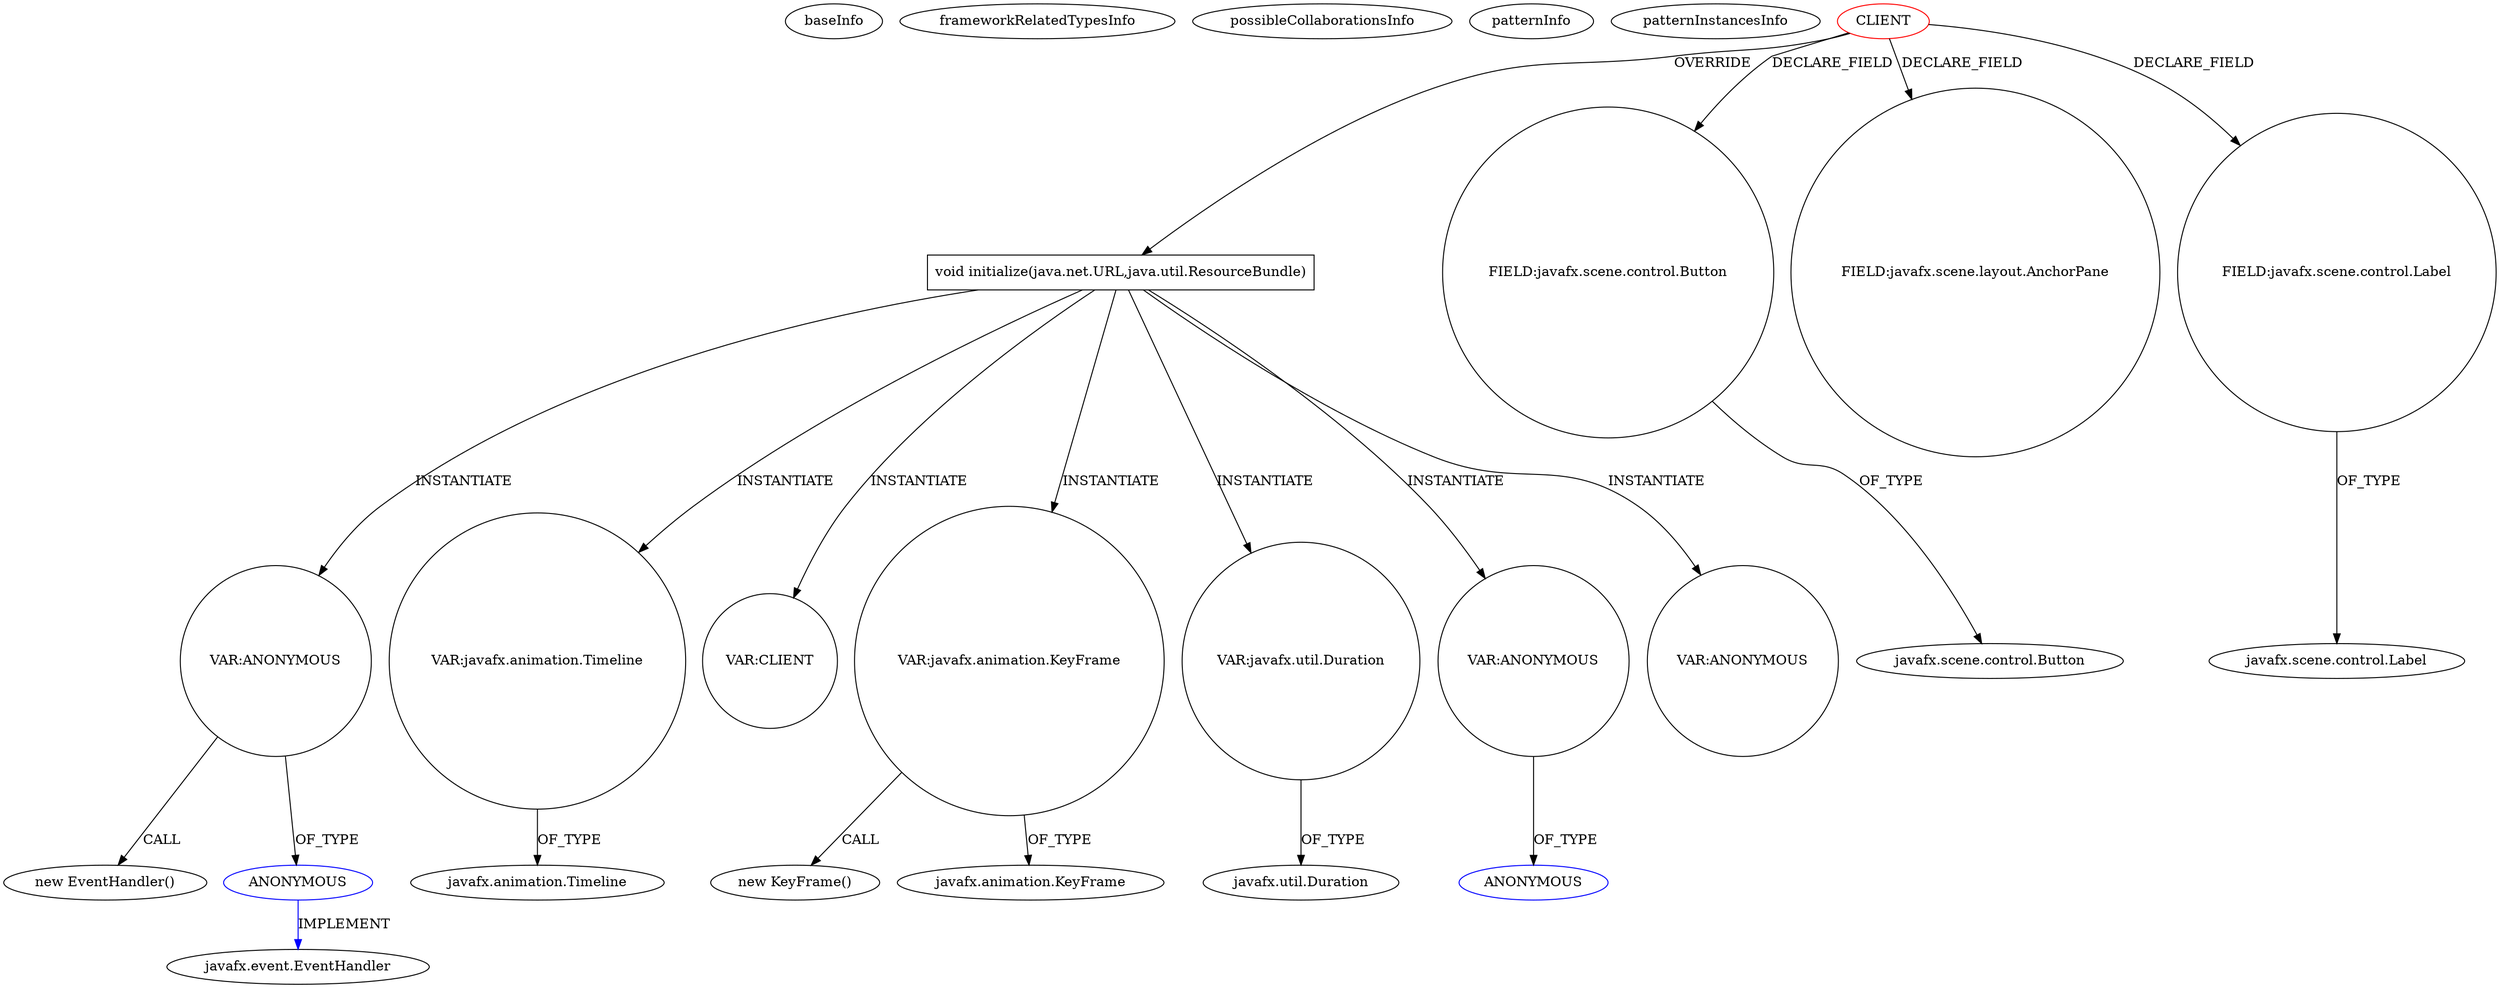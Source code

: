 digraph {
baseInfo[graphId=21,category="pattern",isAnonymous=false,possibleRelation=false]
frameworkRelatedTypesInfo[]
possibleCollaborationsInfo[]
patternInfo[frequency=2.0,patternRootClient=0]
patternInstancesInfo[0="geyrix57-Proyecto_1_Bases~/geyrix57-Proyecto_1_Bases/Proyecto_1_Bases-master/src/Control/ControlLog.java~ControlLog~2710",1="tarunbod-SummonCommandCreator~/tarunbod-SummonCommandCreator/SummonCommandCreator-master/src/me/FirstWorldAnarchy/scc/application/FXMLDocumentController.java~FXMLDocumentController~4474"]
53[label="new EventHandler()",vertexType="CONSTRUCTOR_CALL",isFrameworkType=false]
54[label="VAR:ANONYMOUS",vertexType="VARIABLE_EXPRESION",isFrameworkType=false,shape=circle]
40[label="void initialize(java.net.URL,java.util.ResourceBundle)",vertexType="OVERRIDING_METHOD_DECLARATION",isFrameworkType=false,shape=box]
42[label="VAR:javafx.animation.Timeline",vertexType="VARIABLE_EXPRESION",isFrameworkType=false,shape=circle]
55[label="ANONYMOUS",vertexType="REFERENCE_ANONYMOUS_DECLARATION",isFrameworkType=false,color=blue]
0[label="CLIENT",vertexType="ROOT_CLIENT_CLASS_DECLARATION",isFrameworkType=false,color=red]
30[label="FIELD:javafx.scene.control.Button",vertexType="FIELD_DECLARATION",isFrameworkType=false,shape=circle]
309[label="VAR:CLIENT",vertexType="VARIABLE_EXPRESION",isFrameworkType=false,shape=circle]
48[label="VAR:javafx.animation.KeyFrame",vertexType="VARIABLE_EXPRESION",isFrameworkType=false,shape=circle]
47[label="new KeyFrame()",vertexType="CONSTRUCTOR_CALL",isFrameworkType=false]
56[label="javafx.event.EventHandler",vertexType="FRAMEWORK_INTERFACE_TYPE",isFrameworkType=false]
32[label="FIELD:javafx.scene.layout.AnchorPane",vertexType="FIELD_DECLARATION",isFrameworkType=false,shape=circle]
50[label="VAR:javafx.util.Duration",vertexType="VARIABLE_EXPRESION",isFrameworkType=false,shape=circle]
49[label="javafx.animation.KeyFrame",vertexType="FRAMEWORK_CLASS_TYPE",isFrameworkType=false]
28[label="FIELD:javafx.scene.control.Label",vertexType="FIELD_DECLARATION",isFrameworkType=false,shape=circle]
29[label="javafx.scene.control.Label",vertexType="FRAMEWORK_CLASS_TYPE",isFrameworkType=false]
21[label="javafx.scene.control.Button",vertexType="FRAMEWORK_CLASS_TYPE",isFrameworkType=false]
52[label="javafx.util.Duration",vertexType="FRAMEWORK_CLASS_TYPE",isFrameworkType=false]
39[label="javafx.animation.Timeline",vertexType="FRAMEWORK_CLASS_TYPE",isFrameworkType=false]
172[label="VAR:ANONYMOUS",vertexType="VARIABLE_EXPRESION",isFrameworkType=false,shape=circle]
173[label="ANONYMOUS",vertexType="REFERENCE_ANONYMOUS_DECLARATION",isFrameworkType=false,color=blue]
295[label="VAR:ANONYMOUS",vertexType="VARIABLE_EXPRESION",isFrameworkType=false,shape=circle]
54->53[label="CALL"]
40->48[label="INSTANTIATE"]
40->172[label="INSTANTIATE"]
40->50[label="INSTANTIATE"]
54->55[label="OF_TYPE"]
40->42[label="INSTANTIATE"]
55->56[label="IMPLEMENT",color=blue]
28->29[label="OF_TYPE"]
48->49[label="OF_TYPE"]
40->295[label="INSTANTIATE"]
50->52[label="OF_TYPE"]
0->40[label="OVERRIDE"]
0->32[label="DECLARE_FIELD"]
40->54[label="INSTANTIATE"]
0->28[label="DECLARE_FIELD"]
48->47[label="CALL"]
172->173[label="OF_TYPE"]
30->21[label="OF_TYPE"]
0->30[label="DECLARE_FIELD"]
42->39[label="OF_TYPE"]
40->309[label="INSTANTIATE"]
}

